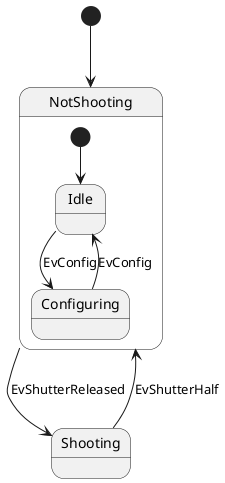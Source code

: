 {
  "sha1": "9qnmrobq6qwpjk9fzut98hw7ou7uvfp",
  "insertion": {
    "when": "2024-05-30T20:48:21.754Z",
    "user": "plantuml@gmail.com"
  }
}
@startuml
[*] --> NotShooting

state NotShooting begin
  [*] --> Idle
  Idle --> Configuring : EvConfig
  Configuring --> Idle : EvConfig
end state

NotShooting --> Shooting : EvShutterReleased
Shooting --> NotShooting : EvShutterHalf

@enduml
